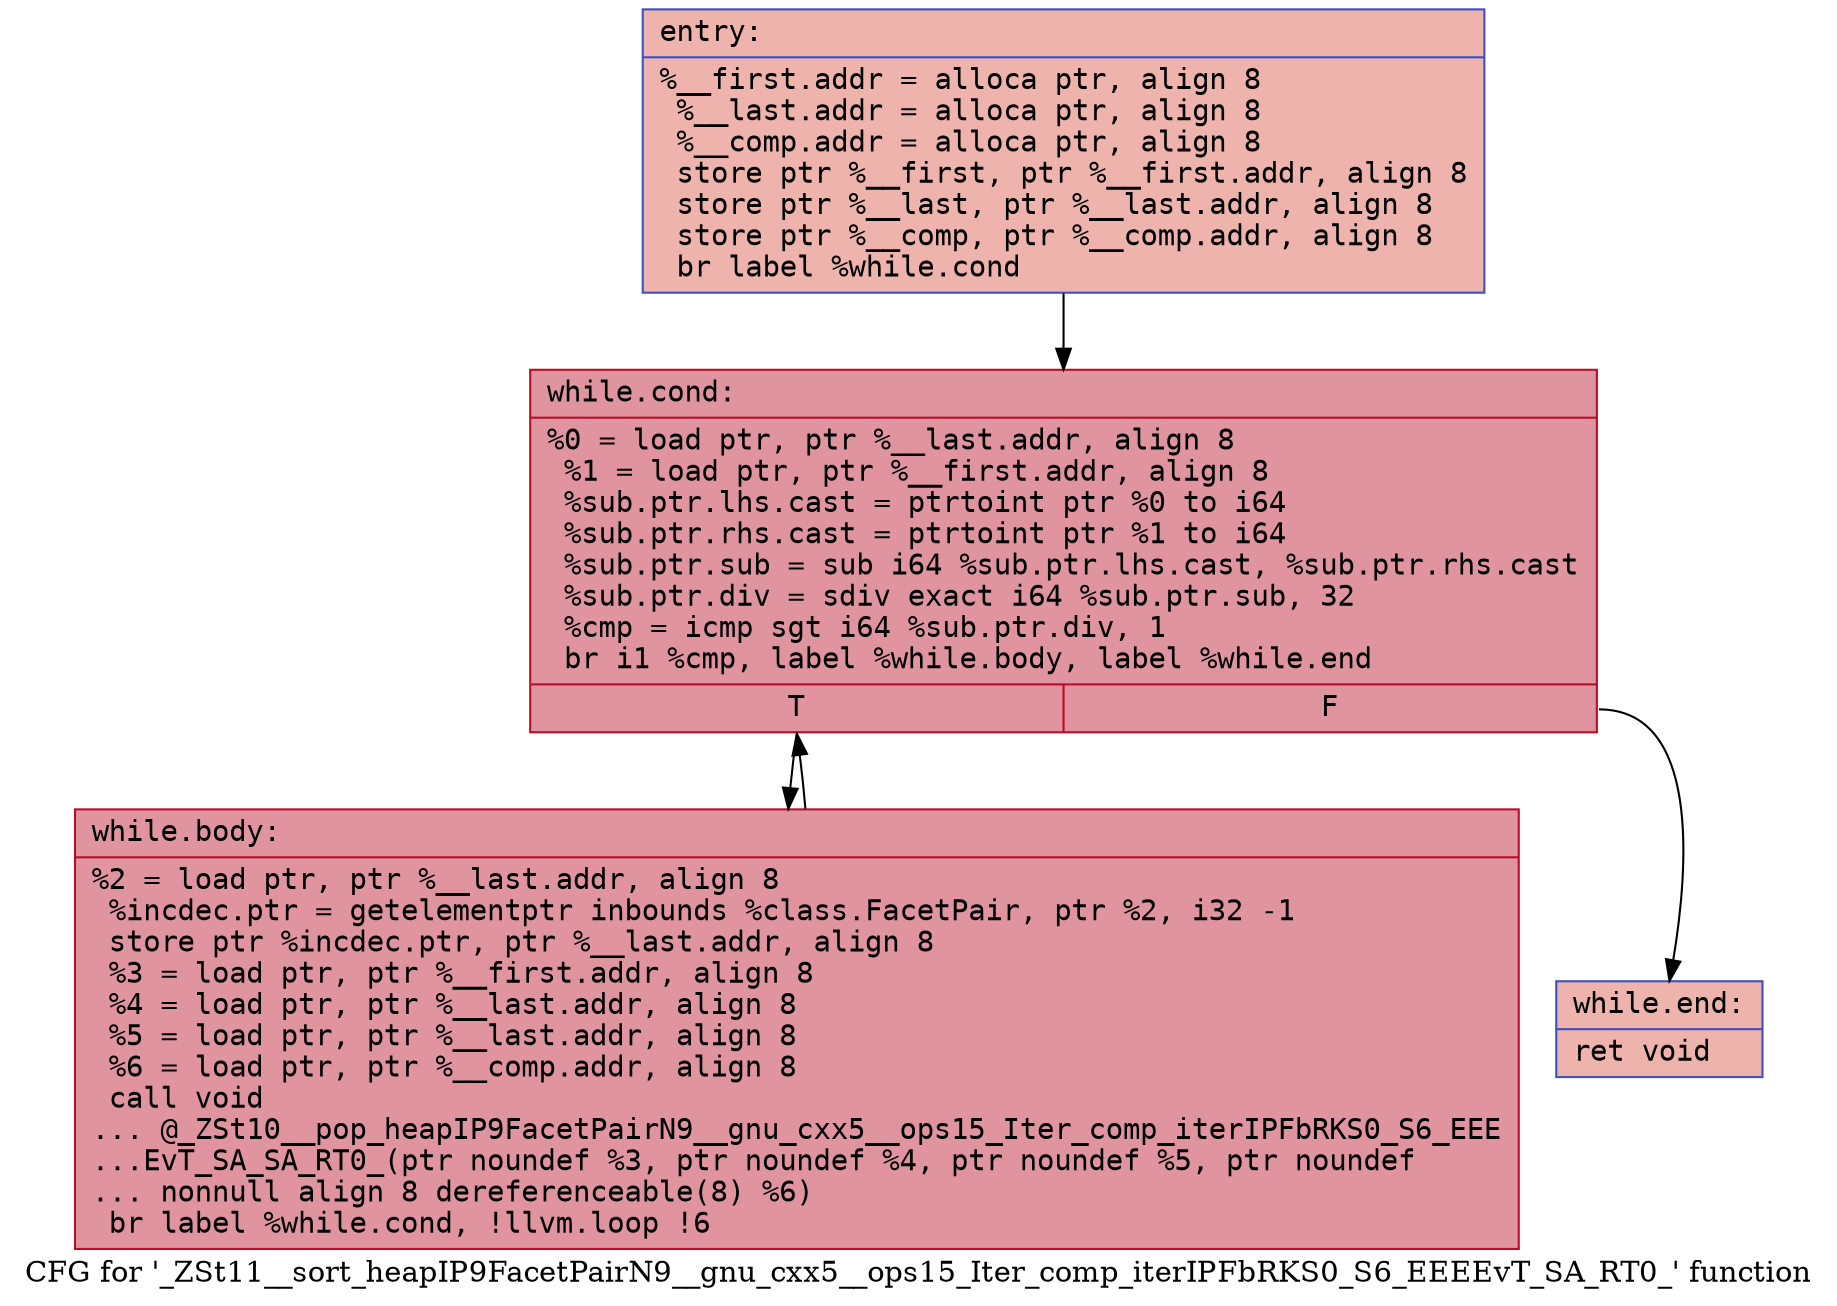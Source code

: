 digraph "CFG for '_ZSt11__sort_heapIP9FacetPairN9__gnu_cxx5__ops15_Iter_comp_iterIPFbRKS0_S6_EEEEvT_SA_RT0_' function" {
	label="CFG for '_ZSt11__sort_heapIP9FacetPairN9__gnu_cxx5__ops15_Iter_comp_iterIPFbRKS0_S6_EEEEvT_SA_RT0_' function";

	Node0x5606e00f8ac0 [shape=record,color="#3d50c3ff", style=filled, fillcolor="#d6524470" fontname="Courier",label="{entry:\l|  %__first.addr = alloca ptr, align 8\l  %__last.addr = alloca ptr, align 8\l  %__comp.addr = alloca ptr, align 8\l  store ptr %__first, ptr %__first.addr, align 8\l  store ptr %__last, ptr %__last.addr, align 8\l  store ptr %__comp, ptr %__comp.addr, align 8\l  br label %while.cond\l}"];
	Node0x5606e00f8ac0 -> Node0x5606e00f8e50[tooltip="entry -> while.cond\nProbability 100.00%" ];
	Node0x5606e00f8e50 [shape=record,color="#b70d28ff", style=filled, fillcolor="#b70d2870" fontname="Courier",label="{while.cond:\l|  %0 = load ptr, ptr %__last.addr, align 8\l  %1 = load ptr, ptr %__first.addr, align 8\l  %sub.ptr.lhs.cast = ptrtoint ptr %0 to i64\l  %sub.ptr.rhs.cast = ptrtoint ptr %1 to i64\l  %sub.ptr.sub = sub i64 %sub.ptr.lhs.cast, %sub.ptr.rhs.cast\l  %sub.ptr.div = sdiv exact i64 %sub.ptr.sub, 32\l  %cmp = icmp sgt i64 %sub.ptr.div, 1\l  br i1 %cmp, label %while.body, label %while.end\l|{<s0>T|<s1>F}}"];
	Node0x5606e00f8e50:s0 -> Node0x5606e00f9430[tooltip="while.cond -> while.body\nProbability 96.88%" ];
	Node0x5606e00f8e50:s1 -> Node0x5606e00f94b0[tooltip="while.cond -> while.end\nProbability 3.12%" ];
	Node0x5606e00f9430 [shape=record,color="#b70d28ff", style=filled, fillcolor="#b70d2870" fontname="Courier",label="{while.body:\l|  %2 = load ptr, ptr %__last.addr, align 8\l  %incdec.ptr = getelementptr inbounds %class.FacetPair, ptr %2, i32 -1\l  store ptr %incdec.ptr, ptr %__last.addr, align 8\l  %3 = load ptr, ptr %__first.addr, align 8\l  %4 = load ptr, ptr %__last.addr, align 8\l  %5 = load ptr, ptr %__last.addr, align 8\l  %6 = load ptr, ptr %__comp.addr, align 8\l  call void\l... @_ZSt10__pop_heapIP9FacetPairN9__gnu_cxx5__ops15_Iter_comp_iterIPFbRKS0_S6_EEE\l...EvT_SA_SA_RT0_(ptr noundef %3, ptr noundef %4, ptr noundef %5, ptr noundef\l... nonnull align 8 dereferenceable(8) %6)\l  br label %while.cond, !llvm.loop !6\l}"];
	Node0x5606e00f9430 -> Node0x5606e00f8e50[tooltip="while.body -> while.cond\nProbability 100.00%" ];
	Node0x5606e00f94b0 [shape=record,color="#3d50c3ff", style=filled, fillcolor="#d6524470" fontname="Courier",label="{while.end:\l|  ret void\l}"];
}
